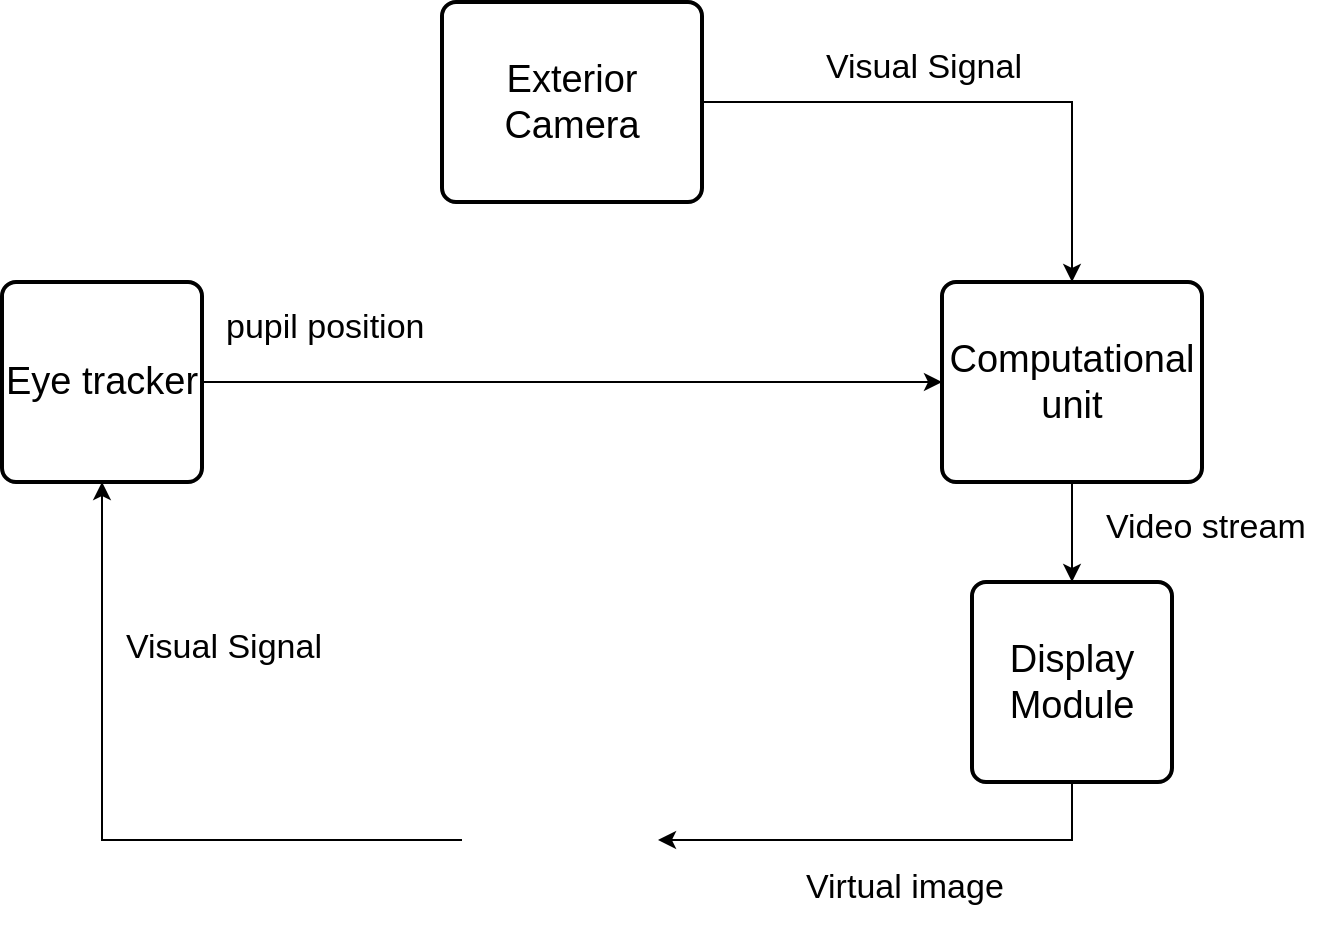 <mxfile version="12.5.1" type="github">
  <diagram id="aVEWG8cjJf9Gxxrswu7k" name="Page-1">
    <mxGraphModel dx="772" dy="482" grid="1" gridSize="10" guides="1" tooltips="1" connect="1" arrows="1" fold="1" page="1" pageScale="1" pageWidth="827" pageHeight="1169" math="0" shadow="0">
      <root>
        <mxCell id="0"/>
        <mxCell id="1" parent="0"/>
        <mxCell id="R6d4T7t4V1BRc_QgAlS4-9" style="edgeStyle=orthogonalEdgeStyle;rounded=0;orthogonalLoop=1;jettySize=auto;html=1;exitX=1;exitY=0.5;exitDx=0;exitDy=0;entryX=0;entryY=0.5;entryDx=0;entryDy=0;" parent="1" source="R6d4T7t4V1BRc_QgAlS4-5" target="R6d4T7t4V1BRc_QgAlS4-6" edge="1">
          <mxGeometry relative="1" as="geometry">
            <mxPoint x="320" y="500" as="targetPoint"/>
          </mxGeometry>
        </mxCell>
        <mxCell id="R6d4T7t4V1BRc_QgAlS4-5" value="&lt;span id=&quot;docs-internal-guid-c69a7b36-7fff-ca42-4f69-aa0f96ac0ebd&quot;&gt;&lt;span style=&quot;font-family: &amp;#34;arial&amp;#34; ; background-color: transparent ; vertical-align: baseline ; white-space: pre-wrap&quot;&gt;&lt;font style=&quot;font-size: 19px&quot;&gt;Eye tracker&lt;/font&gt;&lt;/span&gt;&lt;/span&gt;" style="rounded=1;whiteSpace=wrap;html=1;absoluteArcSize=1;arcSize=14;strokeWidth=2;" parent="1" vertex="1">
          <mxGeometry x="60" y="600" width="100" height="100" as="geometry"/>
        </mxCell>
        <mxCell id="xE8J_TVKheGs-PXvTI5i-3" style="edgeStyle=orthogonalEdgeStyle;rounded=0;orthogonalLoop=1;jettySize=auto;html=1;entryX=0.5;entryY=0;entryDx=0;entryDy=0;" parent="1" source="R6d4T7t4V1BRc_QgAlS4-6" target="R6d4T7t4V1BRc_QgAlS4-7" edge="1">
          <mxGeometry relative="1" as="geometry"/>
        </mxCell>
        <mxCell id="R6d4T7t4V1BRc_QgAlS4-6" value="&lt;span id=&quot;docs-internal-guid-b947add7-7fff-3c34-f870-ee045d7527ad&quot;&gt;&lt;span style=&quot;font-family: &amp;#34;arial&amp;#34; ; background-color: transparent ; vertical-align: baseline ; white-space: pre-wrap&quot;&gt;&lt;font style=&quot;font-size: 19px&quot;&gt;Computational unit&lt;/font&gt;&lt;/span&gt;&lt;/span&gt;" style="rounded=1;whiteSpace=wrap;html=1;absoluteArcSize=1;arcSize=14;strokeWidth=2;" parent="1" vertex="1">
          <mxGeometry x="530" y="600" width="130" height="100" as="geometry"/>
        </mxCell>
        <mxCell id="R6d4T7t4V1BRc_QgAlS4-13" style="edgeStyle=orthogonalEdgeStyle;rounded=0;orthogonalLoop=1;jettySize=auto;html=1;exitX=0.5;exitY=1;exitDx=0;exitDy=0;entryX=1;entryY=0.5;entryDx=0;entryDy=0;" parent="1" source="R6d4T7t4V1BRc_QgAlS4-7" target="R6d4T7t4V1BRc_QgAlS4-11" edge="1">
          <mxGeometry relative="1" as="geometry"/>
        </mxCell>
        <mxCell id="R6d4T7t4V1BRc_QgAlS4-7" value="&lt;span id=&quot;docs-internal-guid-a6160efe-7fff-7b98-e183-7bba76c2c2b3&quot;&gt;&lt;span style=&quot;font-family: &amp;#34;arial&amp;#34; ; background-color: transparent ; vertical-align: baseline ; white-space: pre-wrap&quot;&gt;&lt;font style=&quot;font-size: 19px&quot;&gt;Display Module&lt;/font&gt;&lt;/span&gt;&lt;/span&gt;" style="rounded=1;whiteSpace=wrap;html=1;absoluteArcSize=1;arcSize=14;strokeWidth=2;" parent="1" vertex="1">
          <mxGeometry x="545" y="750" width="100" height="100" as="geometry"/>
        </mxCell>
        <mxCell id="R6d4T7t4V1BRc_QgAlS4-12" style="edgeStyle=orthogonalEdgeStyle;rounded=0;orthogonalLoop=1;jettySize=auto;html=1;exitX=0;exitY=0.5;exitDx=0;exitDy=0;" parent="1" source="R6d4T7t4V1BRc_QgAlS4-11" target="R6d4T7t4V1BRc_QgAlS4-5" edge="1">
          <mxGeometry relative="1" as="geometry"/>
        </mxCell>
        <mxCell id="R6d4T7t4V1BRc_QgAlS4-11" value="" style="shape=image;html=1;verticalAlign=top;verticalLabelPosition=bottom;labelBackgroundColor=#ffffff;imageAspect=0;aspect=fixed;image=https://cdn2.iconfinder.com/data/icons/freecns-cumulus/16/519620-119_Eye-128.png" parent="1" vertex="1">
          <mxGeometry x="290" y="830" width="98" height="98" as="geometry"/>
        </mxCell>
        <mxCell id="DoFqc-4j_FSao7WNbRP5-1" value="&lt;font style=&quot;font-size: 17px&quot;&gt;Visual Signal&lt;/font&gt;" style="text;html=1;resizable=0;points=[];autosize=1;align=left;verticalAlign=top;spacingTop=-4;" parent="1" vertex="1">
          <mxGeometry x="120" y="770" width="110" height="20" as="geometry"/>
        </mxCell>
        <mxCell id="DoFqc-4j_FSao7WNbRP5-2" value="&lt;font style=&quot;font-size: 17px&quot;&gt;pupil position&lt;br&gt;&lt;/font&gt;" style="text;html=1;resizable=0;points=[];autosize=1;align=left;verticalAlign=top;spacingTop=-4;" parent="1" vertex="1">
          <mxGeometry x="170" y="610" width="110" height="20" as="geometry"/>
        </mxCell>
        <mxCell id="DoFqc-4j_FSao7WNbRP5-4" value="&lt;span style=&quot;font-size: 17px&quot;&gt;Video stream&lt;/span&gt;" style="text;html=1;resizable=0;points=[];autosize=1;align=left;verticalAlign=top;spacingTop=-4;" parent="1" vertex="1">
          <mxGeometry x="610" y="710" width="120" height="20" as="geometry"/>
        </mxCell>
        <mxCell id="DoFqc-4j_FSao7WNbRP5-5" value="&lt;span style=&quot;font-size: 17px&quot;&gt;Virtual image&lt;/span&gt;" style="text;html=1;resizable=0;points=[];autosize=1;align=left;verticalAlign=top;spacingTop=-4;" parent="1" vertex="1">
          <mxGeometry x="460" y="890" width="110" height="20" as="geometry"/>
        </mxCell>
        <mxCell id="R3OD7dJ-SccZQyn8wSnz-1" style="edgeStyle=orthogonalEdgeStyle;rounded=0;orthogonalLoop=1;jettySize=auto;html=1;" edge="1" parent="1" source="xE8J_TVKheGs-PXvTI5i-4" target="R6d4T7t4V1BRc_QgAlS4-6">
          <mxGeometry relative="1" as="geometry"/>
        </mxCell>
        <mxCell id="xE8J_TVKheGs-PXvTI5i-4" value="&lt;span id=&quot;docs-internal-guid-b947add7-7fff-3c34-f870-ee045d7527ad&quot;&gt;&lt;span style=&quot;font-family: &amp;#34;arial&amp;#34; ; background-color: transparent ; vertical-align: baseline ; white-space: pre-wrap&quot;&gt;&lt;font style=&quot;font-size: 19px&quot;&gt;Exterior Camera&lt;/font&gt;&lt;/span&gt;&lt;/span&gt;" style="rounded=1;whiteSpace=wrap;html=1;absoluteArcSize=1;arcSize=14;strokeWidth=2;" parent="1" vertex="1">
          <mxGeometry x="280" y="460" width="130" height="100" as="geometry"/>
        </mxCell>
        <mxCell id="R3OD7dJ-SccZQyn8wSnz-2" value="&lt;font style=&quot;font-size: 17px&quot;&gt;Visual Signal&lt;/font&gt;" style="text;html=1;resizable=0;points=[];autosize=1;align=left;verticalAlign=top;spacingTop=-4;" vertex="1" parent="1">
          <mxGeometry x="470" y="480" width="110" height="20" as="geometry"/>
        </mxCell>
      </root>
    </mxGraphModel>
  </diagram>
</mxfile>
